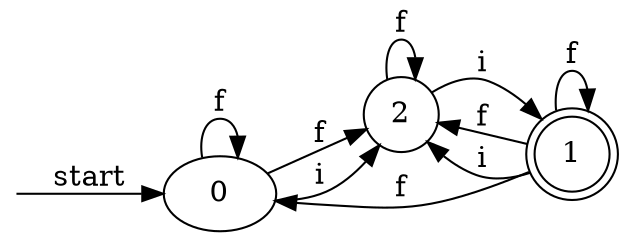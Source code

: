 digraph enfa {
    rankdir = LR;
    __start [style = invis, shape = point];
    __start -> "0" [ label = "start" ];
    node [shape = doublecircle]; "1"
    node [shape = circle];
    "2" -> "2" [ label = "f" ];
    "2" -> "1" [ label = "i" ];
    "0" -> "0" [ label = "f" ];
    "0" -> "2" [ label = "f" ];
    "0" -> "2" [ label = "i" ];
    "1" -> "2" [ label = "f" ];
    "1" -> "0" [ label = "f" ];
    "1" -> "1" [ label = "f" ];
    "1" -> "2" [ label = "i" ];
}
